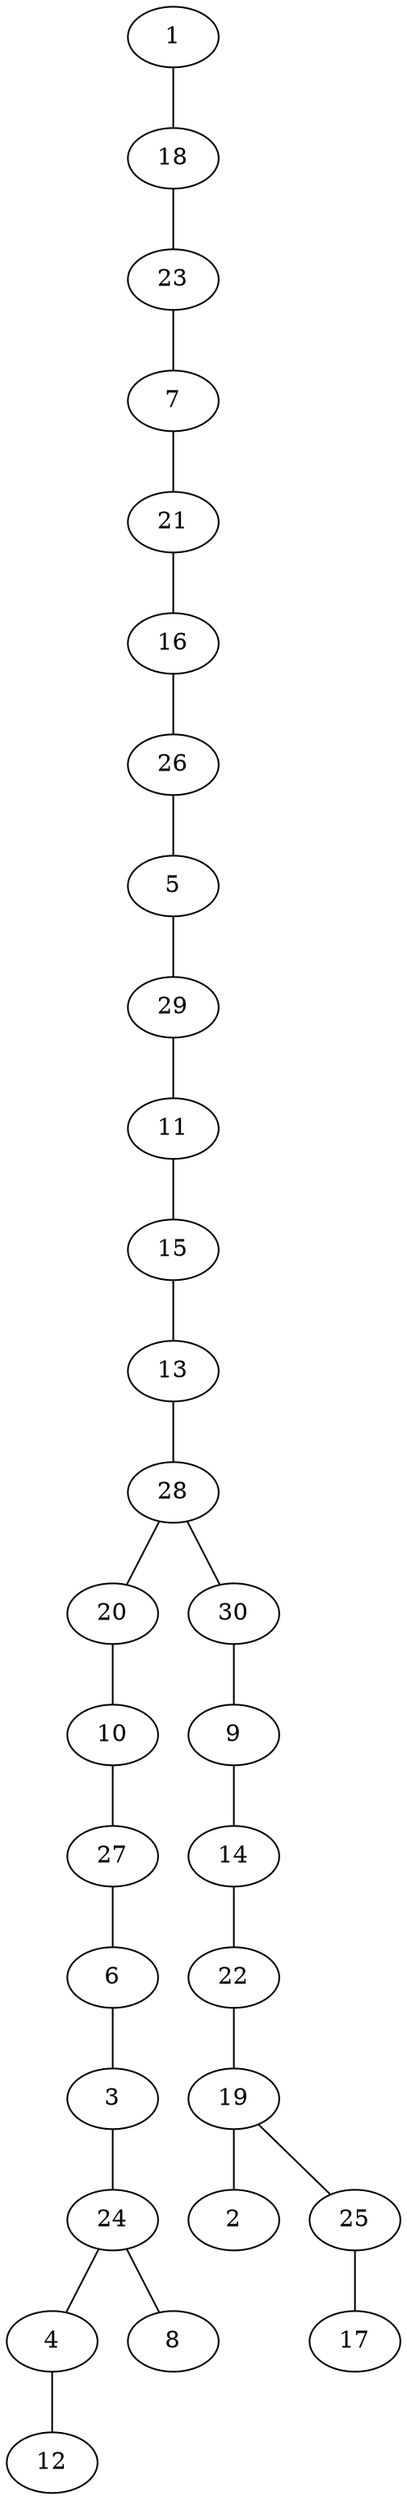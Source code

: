 graph arbol_DFS_I_G_1 {
    1;
    18;
    23;
    7;
    21;
    16;
    26;
    5;
    29;
    11;
    15;
    13;
    28;
    20;
    10;
    27;
    6;
    3;
    24;
    4;
    12;
    8;
    30;
    9;
    14;
    22;
    19;
    2;
    25;
    17;
    1 -- 18;
    18 -- 23;
    23 -- 7;
    7 -- 21;
    21 -- 16;
    16 -- 26;
    26 -- 5;
    5 -- 29;
    29 -- 11;
    11 -- 15;
    15 -- 13;
    13 -- 28;
    28 -- 20;
    20 -- 10;
    10 -- 27;
    27 -- 6;
    6 -- 3;
    3 -- 24;
    24 -- 4;
    4 -- 12;
    24 -- 8;
    28 -- 30;
    30 -- 9;
    9 -- 14;
    14 -- 22;
    22 -- 19;
    19 -- 2;
    19 -- 25;
    25 -- 17;
}